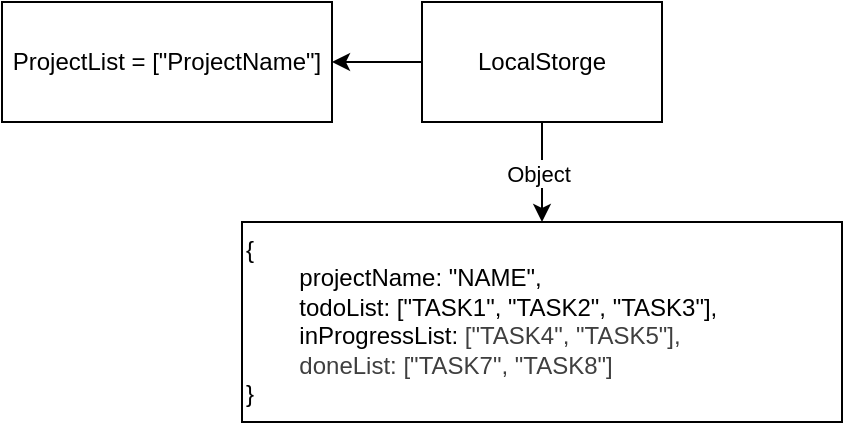 <mxfile>
    <diagram id="Ogi9Enrz4QYTNYTVcpRg" name="Page-1">
        <mxGraphModel dx="523" dy="243" grid="1" gridSize="10" guides="1" tooltips="1" connect="1" arrows="1" fold="1" page="1" pageScale="1" pageWidth="850" pageHeight="1100" math="0" shadow="0">
            <root>
                <mxCell id="0"/>
                <mxCell id="1" parent="0"/>
                <mxCell id="2" value="LocalStorge" style="rounded=0;whiteSpace=wrap;html=1;" vertex="1" parent="1">
                    <mxGeometry x="490" y="10" width="120" height="60" as="geometry"/>
                </mxCell>
                <mxCell id="3" value="{&lt;div&gt;&lt;div style=&quot;&quot;&gt;&lt;span style=&quot;background-color: transparent; white-space: pre;&quot;&gt;&#x9;&lt;/span&gt;&lt;span style=&quot;background-color: transparent;&quot;&gt;projectName: &quot;NAME&quot;,&lt;/span&gt;&lt;/div&gt;&lt;div style=&quot;&quot;&gt;&lt;span style=&quot;background-color: transparent;&quot;&gt;&lt;span style=&quot;white-space: pre;&quot;&gt;&#x9;&lt;/span&gt;todoList: [&quot;TASK1&quot;, &quot;TASK2&quot;, &quot;TASK3&quot;],&lt;br&gt;&lt;/span&gt;&lt;/div&gt;&lt;div style=&quot;&quot;&gt;&lt;span style=&quot;background-color: transparent;&quot;&gt;&lt;span style=&quot;white-space: pre;&quot;&gt;&#x9;&lt;/span&gt;inProgressList:&amp;nbsp;&lt;/span&gt;&lt;span style=&quot;color: rgb(63, 63, 63); background-color: transparent;&quot;&gt;[&quot;TASK4&quot;, &quot;TASK5&quot;],&lt;/span&gt;&lt;span style=&quot;background-color: transparent;&quot;&gt;&lt;br&gt;&lt;/span&gt;&lt;/div&gt;&lt;div style=&quot;&quot;&gt;&lt;span style=&quot;color: rgb(63, 63, 63); background-color: transparent;&quot;&gt;&lt;span style=&quot;white-space: pre;&quot;&gt;&#x9;&lt;/span&gt;doneList:&amp;nbsp;&lt;/span&gt;&lt;span style=&quot;color: rgb(63, 63, 63); background-color: transparent;&quot;&gt;[&quot;TASK7&quot;, &quot;TASK8&quot;]&lt;/span&gt;&lt;span style=&quot;color: rgb(63, 63, 63); background-color: transparent;&quot;&gt;&lt;br&gt;&lt;/span&gt;&lt;/div&gt;&lt;div&gt;}&lt;/div&gt;&lt;/div&gt;" style="rounded=0;whiteSpace=wrap;html=1;align=left;verticalAlign=top;" vertex="1" parent="1">
                    <mxGeometry x="400" y="120" width="300" height="100" as="geometry"/>
                </mxCell>
                <mxCell id="5" value="" style="endArrow=classic;html=1;exitX=0.5;exitY=1;exitDx=0;exitDy=0;entryX=0.5;entryY=0;entryDx=0;entryDy=0;" edge="1" parent="1" source="2" target="3">
                    <mxGeometry relative="1" as="geometry">
                        <mxPoint x="550" y="170" as="sourcePoint"/>
                        <mxPoint x="540" y="190" as="targetPoint"/>
                    </mxGeometry>
                </mxCell>
                <mxCell id="6" value="Label" style="edgeLabel;resizable=0;html=1;;align=center;verticalAlign=middle;" connectable="0" vertex="1" parent="5">
                    <mxGeometry relative="1" as="geometry"/>
                </mxCell>
                <mxCell id="7" value="Object" style="edgeLabel;html=1;align=center;verticalAlign=middle;resizable=0;points=[];" vertex="1" connectable="0" parent="5">
                    <mxGeometry x="0.019" y="-2" relative="1" as="geometry">
                        <mxPoint as="offset"/>
                    </mxGeometry>
                </mxCell>
                <mxCell id="10" value="ProjectList = [&quot;ProjectName&quot;]" style="rounded=0;whiteSpace=wrap;html=1;" vertex="1" parent="1">
                    <mxGeometry x="280" y="10" width="165" height="60" as="geometry"/>
                </mxCell>
                <mxCell id="11" value="" style="endArrow=classic;html=1;exitX=0;exitY=0.5;exitDx=0;exitDy=0;entryX=1;entryY=0.5;entryDx=0;entryDy=0;" edge="1" parent="1" source="2" target="10">
                    <mxGeometry width="50" height="50" relative="1" as="geometry">
                        <mxPoint x="520" y="90" as="sourcePoint"/>
                        <mxPoint x="570" y="40" as="targetPoint"/>
                    </mxGeometry>
                </mxCell>
            </root>
        </mxGraphModel>
    </diagram>
</mxfile>